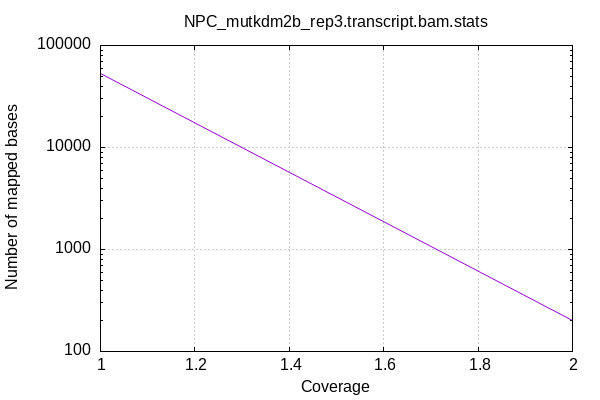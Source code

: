 
            set terminal png size 600,400 truecolor
            set output "NPC_mutkdm2b_rep3.transcript_stats/coverage.png"
            set grid xtics ytics y2tics back lc rgb "#cccccc"
            set ylabel "Number of mapped bases"
            set xlabel "Coverage"
            set log y
            set style fill solid border -1
            set title "NPC_mutkdm2b_rep3.transcript.bam.stats" noenhanced
            set xrange [:2]
            plot '-' with lines notitle
        1	53400
2	200
end
